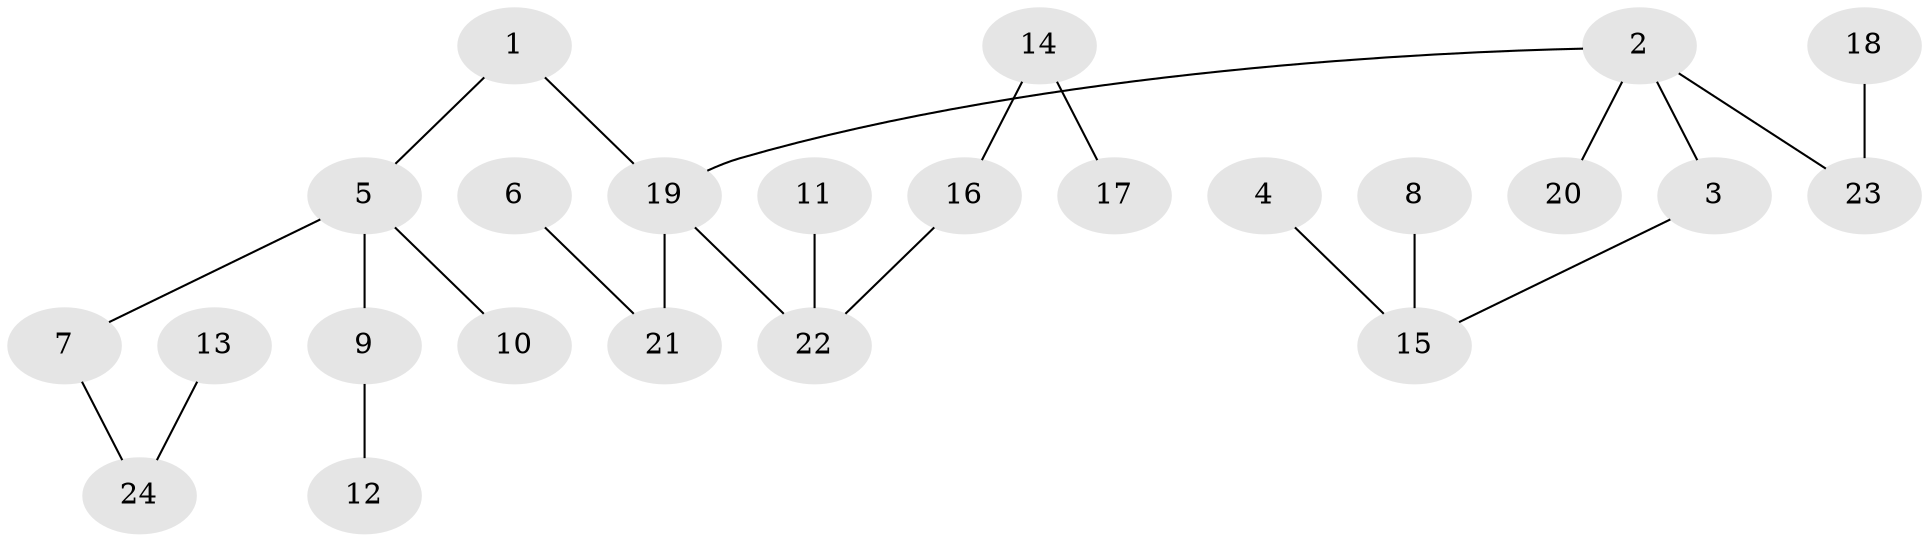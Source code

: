 // original degree distribution, {5: 0.0759493670886076, 2: 0.27848101265822783, 4: 0.06329113924050633, 3: 0.10126582278481013, 1: 0.4810126582278481}
// Generated by graph-tools (version 1.1) at 2025/37/03/04/25 23:37:22]
// undirected, 24 vertices, 23 edges
graph export_dot {
  node [color=gray90,style=filled];
  1;
  2;
  3;
  4;
  5;
  6;
  7;
  8;
  9;
  10;
  11;
  12;
  13;
  14;
  15;
  16;
  17;
  18;
  19;
  20;
  21;
  22;
  23;
  24;
  1 -- 5 [weight=1.0];
  1 -- 19 [weight=1.0];
  2 -- 3 [weight=1.0];
  2 -- 19 [weight=1.0];
  2 -- 20 [weight=1.0];
  2 -- 23 [weight=1.0];
  3 -- 15 [weight=1.0];
  4 -- 15 [weight=1.0];
  5 -- 7 [weight=1.0];
  5 -- 9 [weight=1.0];
  5 -- 10 [weight=1.0];
  6 -- 21 [weight=1.0];
  7 -- 24 [weight=1.0];
  8 -- 15 [weight=1.0];
  9 -- 12 [weight=1.0];
  11 -- 22 [weight=1.0];
  13 -- 24 [weight=1.0];
  14 -- 16 [weight=1.0];
  14 -- 17 [weight=1.0];
  16 -- 22 [weight=1.0];
  18 -- 23 [weight=1.0];
  19 -- 21 [weight=1.0];
  19 -- 22 [weight=1.0];
}
